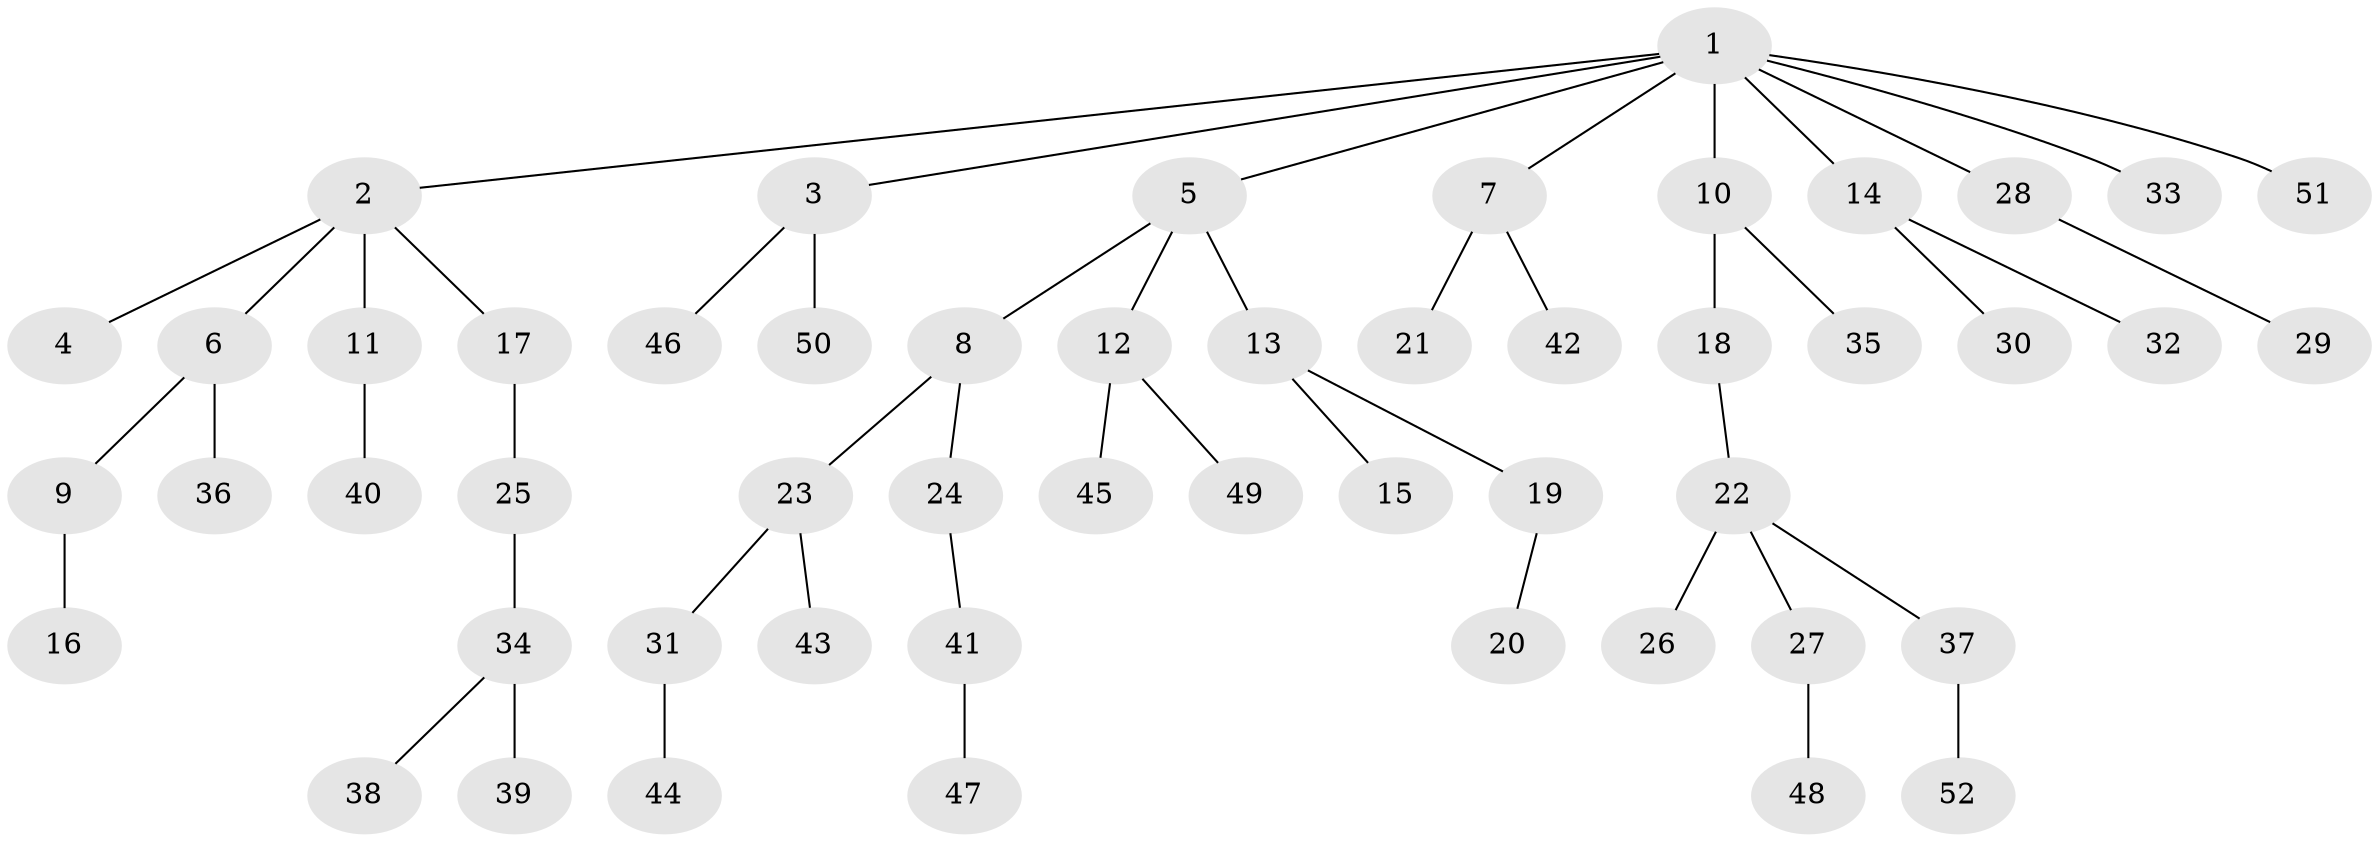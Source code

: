 // original degree distribution, {9: 0.009708737864077669, 8: 0.009708737864077669, 3: 0.11650485436893204, 2: 0.2815533980582524, 7: 0.009708737864077669, 4: 0.04854368932038835, 5: 0.02912621359223301, 1: 0.49514563106796117}
// Generated by graph-tools (version 1.1) at 2025/36/03/09/25 02:36:41]
// undirected, 52 vertices, 51 edges
graph export_dot {
graph [start="1"]
  node [color=gray90,style=filled];
  1;
  2;
  3;
  4;
  5;
  6;
  7;
  8;
  9;
  10;
  11;
  12;
  13;
  14;
  15;
  16;
  17;
  18;
  19;
  20;
  21;
  22;
  23;
  24;
  25;
  26;
  27;
  28;
  29;
  30;
  31;
  32;
  33;
  34;
  35;
  36;
  37;
  38;
  39;
  40;
  41;
  42;
  43;
  44;
  45;
  46;
  47;
  48;
  49;
  50;
  51;
  52;
  1 -- 2 [weight=1.0];
  1 -- 3 [weight=1.0];
  1 -- 5 [weight=1.0];
  1 -- 7 [weight=1.0];
  1 -- 10 [weight=1.0];
  1 -- 14 [weight=1.0];
  1 -- 28 [weight=1.0];
  1 -- 33 [weight=1.0];
  1 -- 51 [weight=1.0];
  2 -- 4 [weight=1.0];
  2 -- 6 [weight=1.0];
  2 -- 11 [weight=1.0];
  2 -- 17 [weight=1.0];
  3 -- 46 [weight=1.0];
  3 -- 50 [weight=1.0];
  5 -- 8 [weight=1.0];
  5 -- 12 [weight=1.0];
  5 -- 13 [weight=1.0];
  6 -- 9 [weight=1.0];
  6 -- 36 [weight=1.0];
  7 -- 21 [weight=2.0];
  7 -- 42 [weight=1.0];
  8 -- 23 [weight=1.0];
  8 -- 24 [weight=1.0];
  9 -- 16 [weight=1.0];
  10 -- 18 [weight=1.0];
  10 -- 35 [weight=1.0];
  11 -- 40 [weight=3.0];
  12 -- 45 [weight=1.0];
  12 -- 49 [weight=1.0];
  13 -- 15 [weight=1.0];
  13 -- 19 [weight=1.0];
  14 -- 30 [weight=1.0];
  14 -- 32 [weight=1.0];
  17 -- 25 [weight=1.0];
  18 -- 22 [weight=1.0];
  19 -- 20 [weight=1.0];
  22 -- 26 [weight=1.0];
  22 -- 27 [weight=1.0];
  22 -- 37 [weight=1.0];
  23 -- 31 [weight=1.0];
  23 -- 43 [weight=1.0];
  24 -- 41 [weight=1.0];
  25 -- 34 [weight=1.0];
  27 -- 48 [weight=1.0];
  28 -- 29 [weight=1.0];
  31 -- 44 [weight=1.0];
  34 -- 38 [weight=1.0];
  34 -- 39 [weight=1.0];
  37 -- 52 [weight=1.0];
  41 -- 47 [weight=2.0];
}
